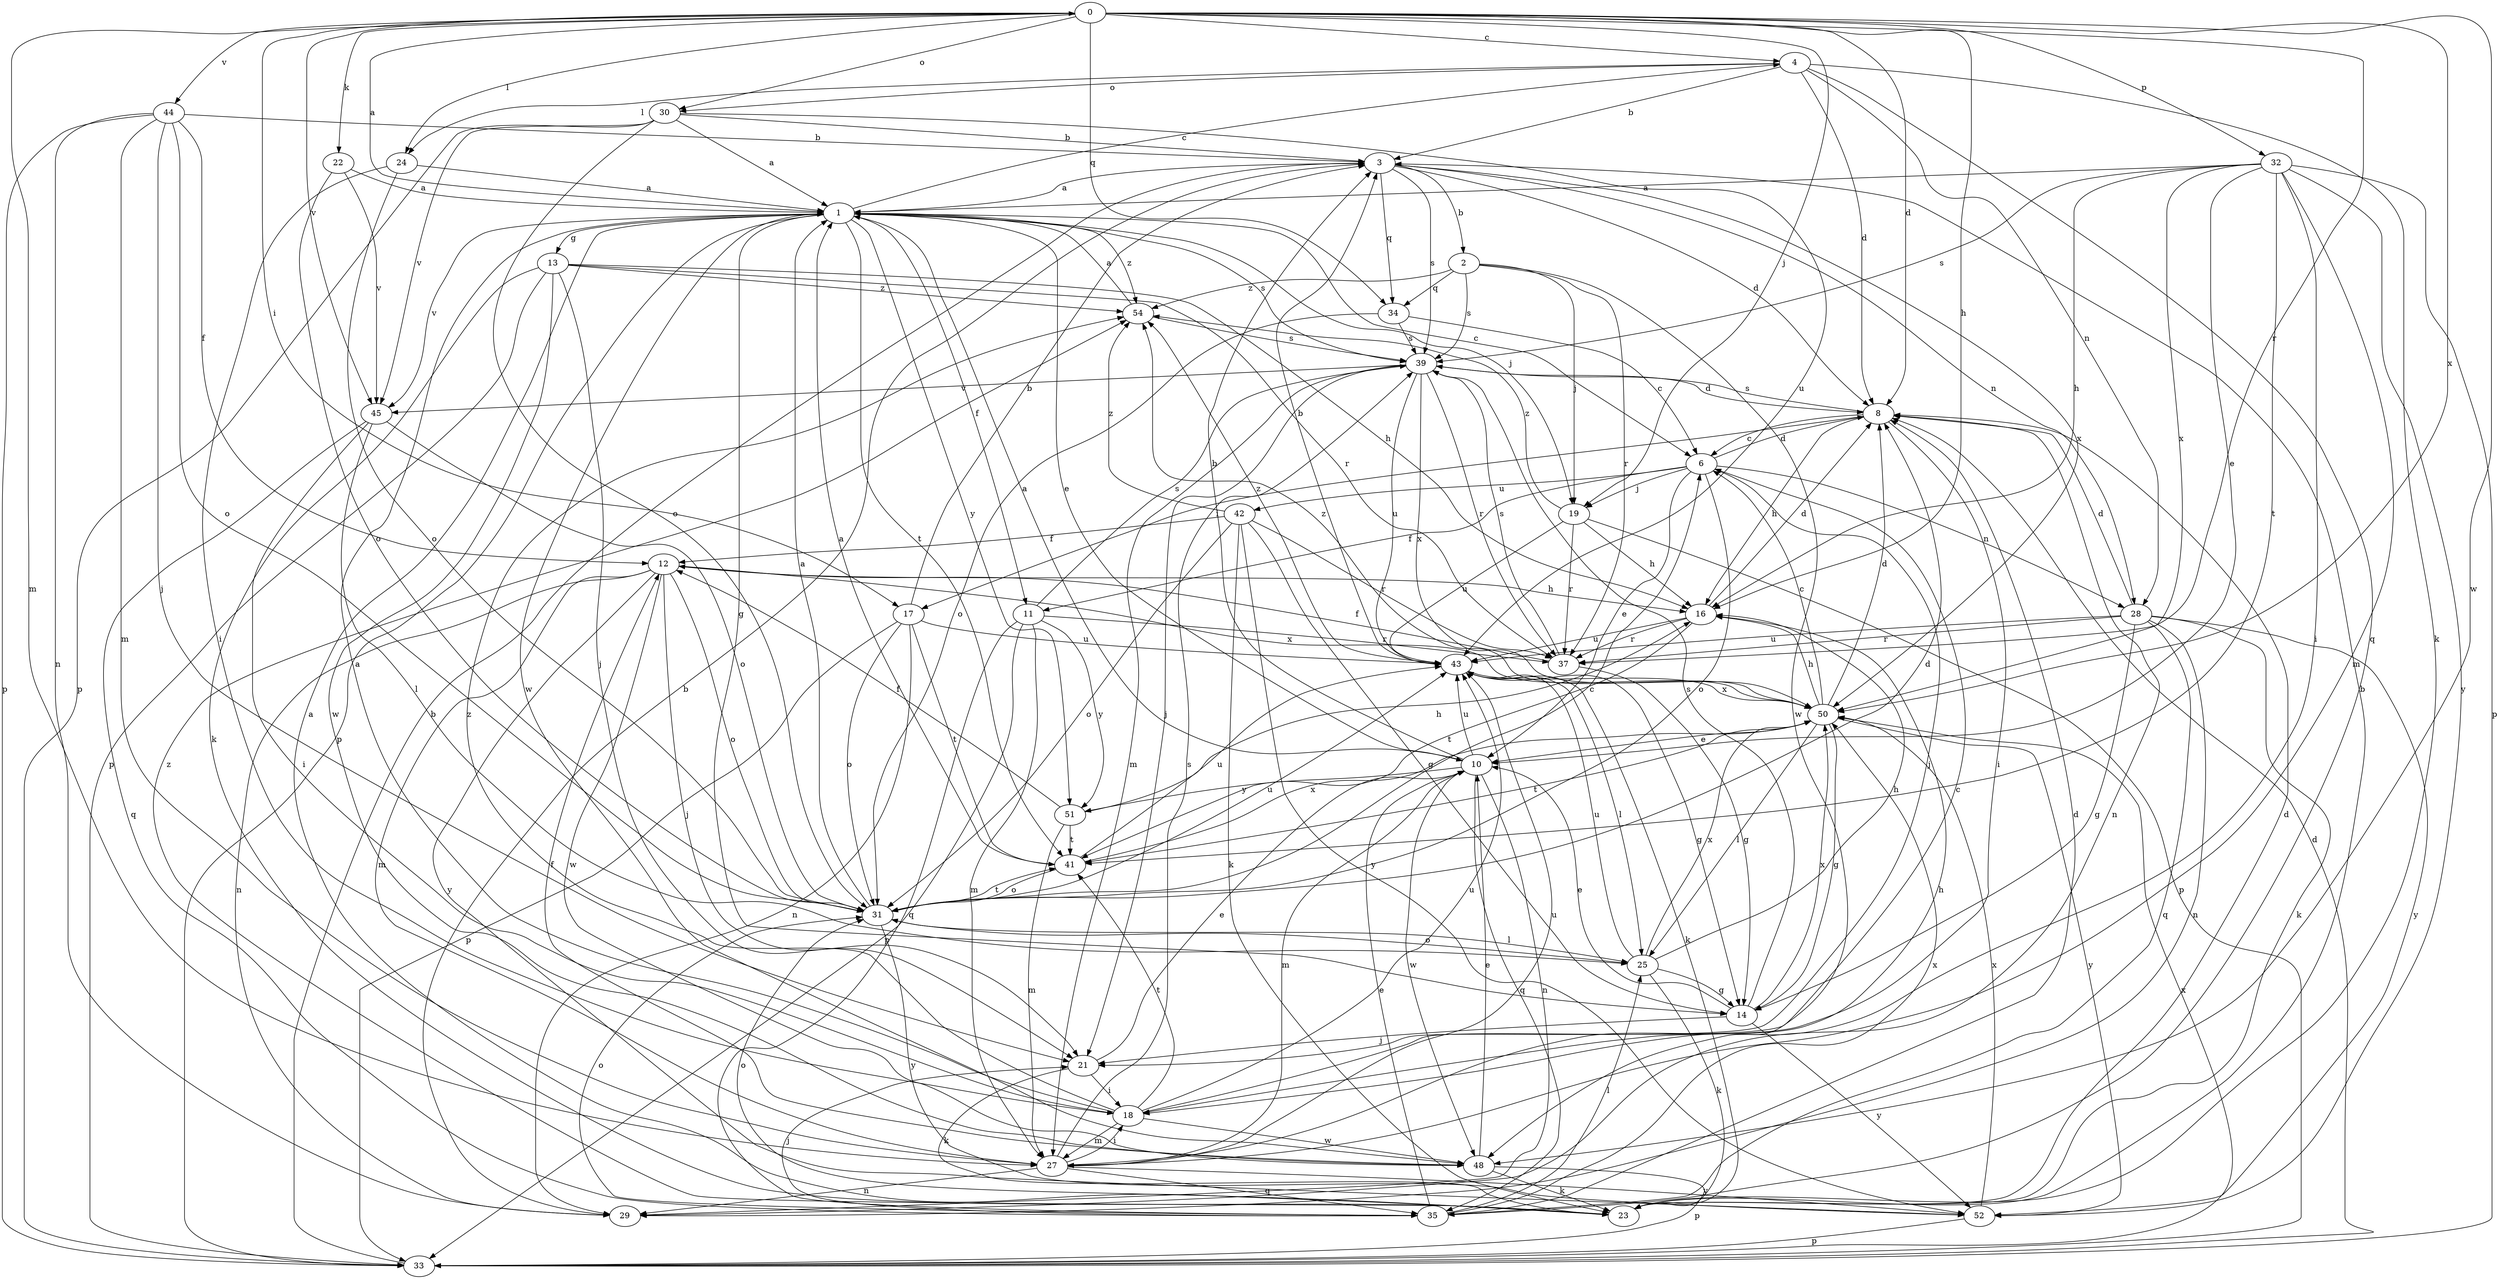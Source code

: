 strict digraph  {
0;
1;
2;
3;
4;
6;
8;
10;
11;
12;
13;
14;
16;
17;
18;
19;
21;
22;
23;
24;
25;
27;
28;
29;
30;
31;
32;
33;
34;
35;
37;
39;
41;
42;
43;
44;
45;
48;
50;
51;
52;
54;
0 -> 4  [label=c];
0 -> 8  [label=d];
0 -> 16  [label=h];
0 -> 17  [label=i];
0 -> 19  [label=j];
0 -> 22  [label=k];
0 -> 24  [label=l];
0 -> 27  [label=m];
0 -> 30  [label=o];
0 -> 32  [label=p];
0 -> 34  [label=q];
0 -> 37  [label=r];
0 -> 44  [label=v];
0 -> 45  [label=v];
0 -> 48  [label=w];
0 -> 50  [label=x];
1 -> 0  [label=a];
1 -> 4  [label=c];
1 -> 6  [label=c];
1 -> 10  [label=e];
1 -> 11  [label=f];
1 -> 13  [label=g];
1 -> 14  [label=g];
1 -> 19  [label=j];
1 -> 33  [label=p];
1 -> 39  [label=s];
1 -> 41  [label=t];
1 -> 45  [label=v];
1 -> 48  [label=w];
1 -> 51  [label=y];
1 -> 54  [label=z];
2 -> 19  [label=j];
2 -> 34  [label=q];
2 -> 37  [label=r];
2 -> 39  [label=s];
2 -> 48  [label=w];
2 -> 54  [label=z];
3 -> 1  [label=a];
3 -> 2  [label=b];
3 -> 8  [label=d];
3 -> 28  [label=n];
3 -> 34  [label=q];
3 -> 39  [label=s];
3 -> 50  [label=x];
4 -> 3  [label=b];
4 -> 8  [label=d];
4 -> 23  [label=k];
4 -> 24  [label=l];
4 -> 28  [label=n];
4 -> 30  [label=o];
4 -> 35  [label=q];
6 -> 8  [label=d];
6 -> 10  [label=e];
6 -> 11  [label=f];
6 -> 19  [label=j];
6 -> 21  [label=j];
6 -> 28  [label=n];
6 -> 31  [label=o];
6 -> 42  [label=u];
8 -> 6  [label=c];
8 -> 16  [label=h];
8 -> 17  [label=i];
8 -> 18  [label=i];
8 -> 29  [label=n];
8 -> 39  [label=s];
10 -> 1  [label=a];
10 -> 3  [label=b];
10 -> 27  [label=m];
10 -> 29  [label=n];
10 -> 35  [label=q];
10 -> 43  [label=u];
10 -> 48  [label=w];
10 -> 51  [label=y];
11 -> 27  [label=m];
11 -> 33  [label=p];
11 -> 35  [label=q];
11 -> 37  [label=r];
11 -> 39  [label=s];
11 -> 51  [label=y];
12 -> 16  [label=h];
12 -> 21  [label=j];
12 -> 27  [label=m];
12 -> 29  [label=n];
12 -> 31  [label=o];
12 -> 48  [label=w];
12 -> 50  [label=x];
12 -> 52  [label=y];
13 -> 16  [label=h];
13 -> 21  [label=j];
13 -> 23  [label=k];
13 -> 33  [label=p];
13 -> 37  [label=r];
13 -> 48  [label=w];
13 -> 54  [label=z];
14 -> 10  [label=e];
14 -> 21  [label=j];
14 -> 39  [label=s];
14 -> 50  [label=x];
14 -> 52  [label=y];
16 -> 8  [label=d];
16 -> 37  [label=r];
16 -> 41  [label=t];
16 -> 43  [label=u];
17 -> 3  [label=b];
17 -> 29  [label=n];
17 -> 31  [label=o];
17 -> 33  [label=p];
17 -> 41  [label=t];
17 -> 43  [label=u];
18 -> 1  [label=a];
18 -> 6  [label=c];
18 -> 27  [label=m];
18 -> 41  [label=t];
18 -> 43  [label=u];
18 -> 48  [label=w];
18 -> 54  [label=z];
19 -> 16  [label=h];
19 -> 33  [label=p];
19 -> 37  [label=r];
19 -> 43  [label=u];
19 -> 54  [label=z];
21 -> 10  [label=e];
21 -> 18  [label=i];
21 -> 23  [label=k];
22 -> 1  [label=a];
22 -> 31  [label=o];
22 -> 45  [label=v];
23 -> 1  [label=a];
23 -> 3  [label=b];
23 -> 8  [label=d];
23 -> 31  [label=o];
23 -> 54  [label=z];
24 -> 1  [label=a];
24 -> 18  [label=i];
24 -> 31  [label=o];
25 -> 14  [label=g];
25 -> 16  [label=h];
25 -> 23  [label=k];
25 -> 31  [label=o];
25 -> 43  [label=u];
25 -> 50  [label=x];
27 -> 16  [label=h];
27 -> 18  [label=i];
27 -> 29  [label=n];
27 -> 35  [label=q];
27 -> 39  [label=s];
27 -> 43  [label=u];
27 -> 52  [label=y];
28 -> 8  [label=d];
28 -> 14  [label=g];
28 -> 23  [label=k];
28 -> 29  [label=n];
28 -> 35  [label=q];
28 -> 37  [label=r];
28 -> 43  [label=u];
28 -> 52  [label=y];
29 -> 3  [label=b];
30 -> 1  [label=a];
30 -> 3  [label=b];
30 -> 31  [label=o];
30 -> 33  [label=p];
30 -> 43  [label=u];
30 -> 45  [label=v];
31 -> 1  [label=a];
31 -> 6  [label=c];
31 -> 8  [label=d];
31 -> 25  [label=l];
31 -> 41  [label=t];
31 -> 43  [label=u];
31 -> 52  [label=y];
32 -> 1  [label=a];
32 -> 10  [label=e];
32 -> 16  [label=h];
32 -> 18  [label=i];
32 -> 27  [label=m];
32 -> 33  [label=p];
32 -> 39  [label=s];
32 -> 41  [label=t];
32 -> 50  [label=x];
32 -> 52  [label=y];
33 -> 3  [label=b];
33 -> 8  [label=d];
33 -> 50  [label=x];
34 -> 6  [label=c];
34 -> 31  [label=o];
34 -> 39  [label=s];
35 -> 8  [label=d];
35 -> 10  [label=e];
35 -> 21  [label=j];
35 -> 25  [label=l];
35 -> 31  [label=o];
35 -> 50  [label=x];
37 -> 12  [label=f];
37 -> 14  [label=g];
37 -> 39  [label=s];
39 -> 8  [label=d];
39 -> 21  [label=j];
39 -> 27  [label=m];
39 -> 37  [label=r];
39 -> 43  [label=u];
39 -> 45  [label=v];
39 -> 50  [label=x];
41 -> 1  [label=a];
41 -> 31  [label=o];
41 -> 43  [label=u];
41 -> 50  [label=x];
42 -> 12  [label=f];
42 -> 14  [label=g];
42 -> 23  [label=k];
42 -> 31  [label=o];
42 -> 37  [label=r];
42 -> 52  [label=y];
42 -> 54  [label=z];
43 -> 3  [label=b];
43 -> 14  [label=g];
43 -> 23  [label=k];
43 -> 25  [label=l];
43 -> 50  [label=x];
43 -> 54  [label=z];
44 -> 3  [label=b];
44 -> 12  [label=f];
44 -> 21  [label=j];
44 -> 27  [label=m];
44 -> 29  [label=n];
44 -> 31  [label=o];
44 -> 33  [label=p];
45 -> 18  [label=i];
45 -> 25  [label=l];
45 -> 31  [label=o];
45 -> 35  [label=q];
48 -> 10  [label=e];
48 -> 12  [label=f];
48 -> 23  [label=k];
48 -> 33  [label=p];
50 -> 6  [label=c];
50 -> 8  [label=d];
50 -> 10  [label=e];
50 -> 14  [label=g];
50 -> 16  [label=h];
50 -> 25  [label=l];
50 -> 41  [label=t];
50 -> 52  [label=y];
50 -> 54  [label=z];
51 -> 12  [label=f];
51 -> 16  [label=h];
51 -> 27  [label=m];
51 -> 41  [label=t];
52 -> 33  [label=p];
52 -> 50  [label=x];
54 -> 1  [label=a];
54 -> 39  [label=s];
}
